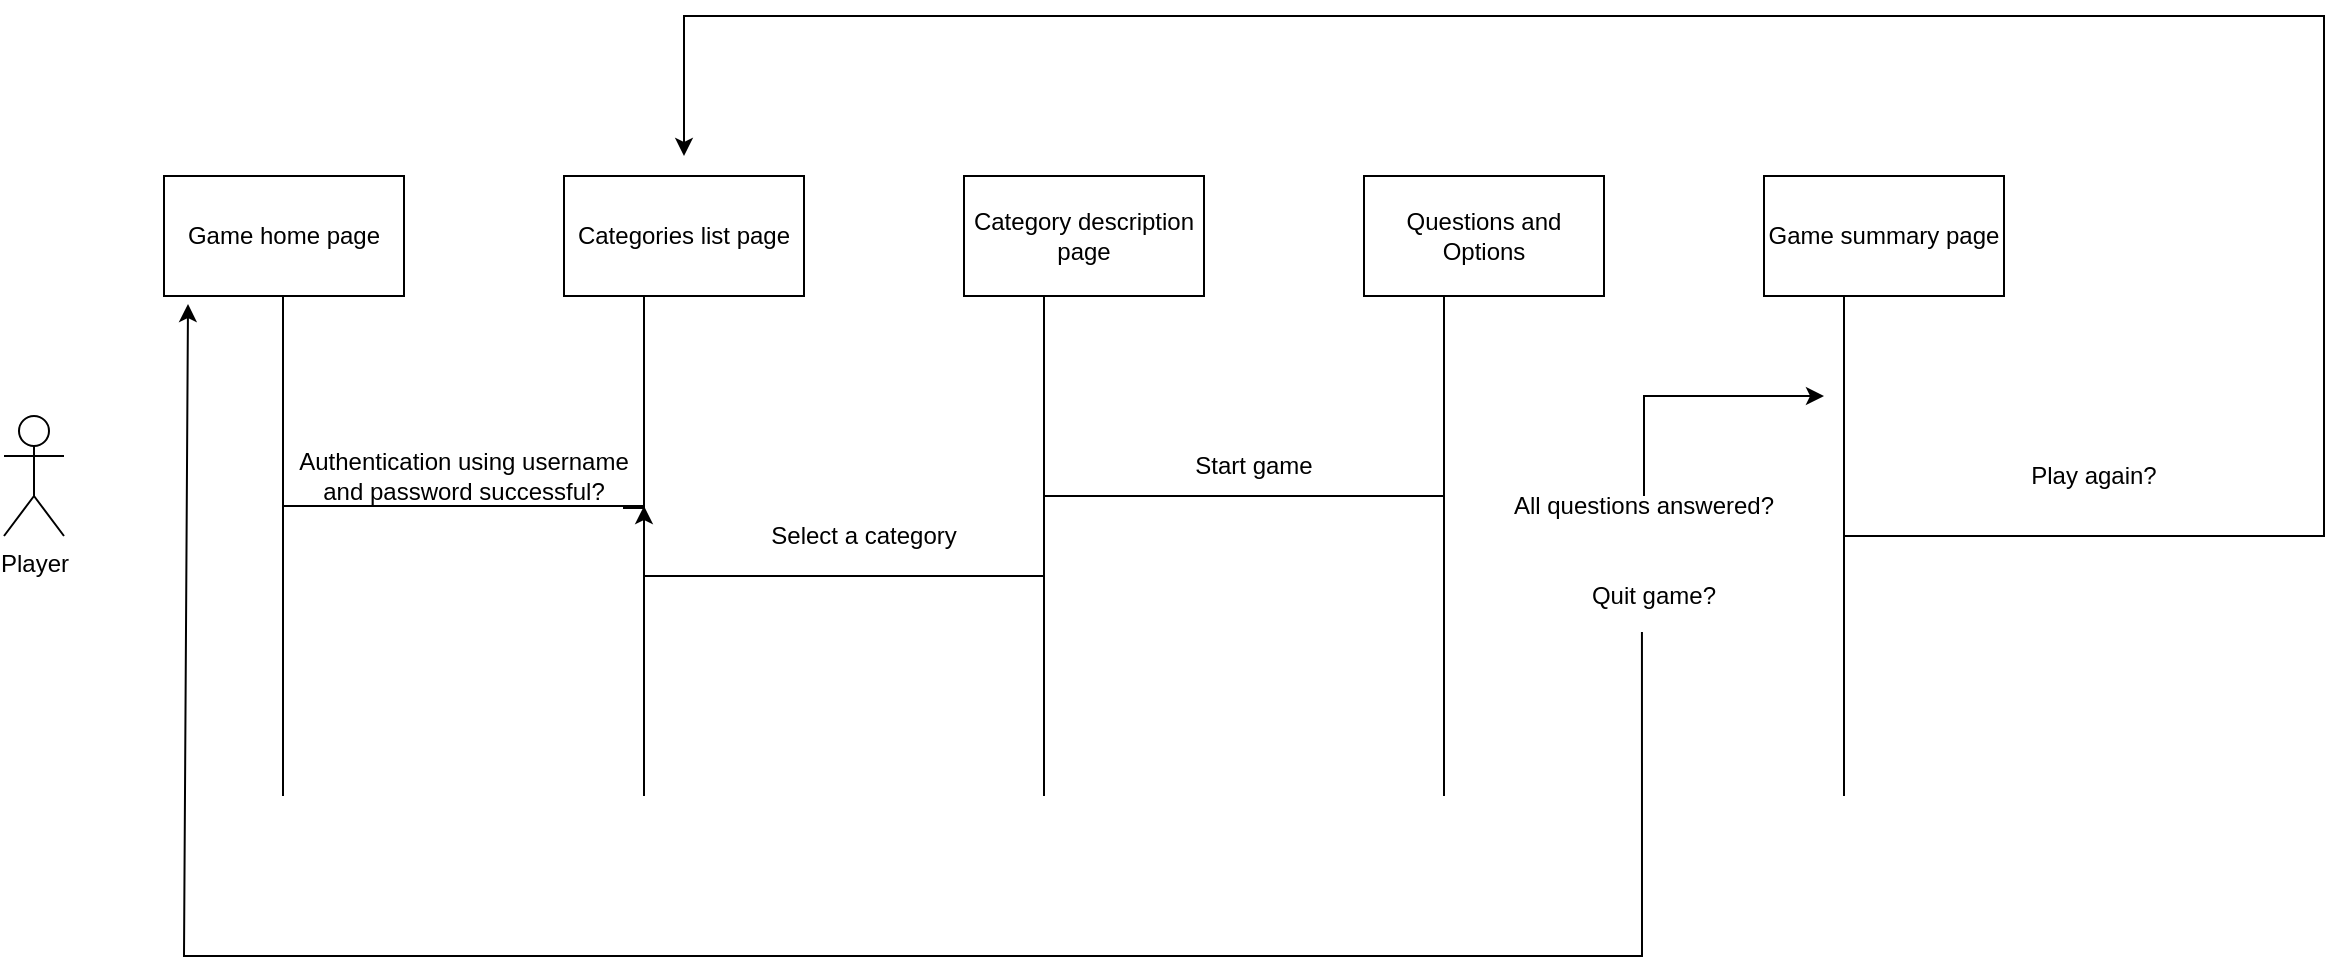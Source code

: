<mxfile version="23.1.4" type="github">
  <diagram name="Page-1" id="N6akpr8zwyQjoeVEOJNr">
    <mxGraphModel dx="1781" dy="1660" grid="1" gridSize="10" guides="1" tooltips="1" connect="1" arrows="1" fold="1" page="1" pageScale="1" pageWidth="827" pageHeight="1169" math="0" shadow="0">
      <root>
        <mxCell id="0" />
        <mxCell id="1" parent="0" />
        <mxCell id="1bGJhoANvmGNd9s85aRn-1" value="Player" style="shape=umlActor;verticalLabelPosition=bottom;verticalAlign=top;html=1;outlineConnect=0;" parent="1" vertex="1">
          <mxGeometry x="-800" y="200" width="30" height="60" as="geometry" />
        </mxCell>
        <mxCell id="1bGJhoANvmGNd9s85aRn-6" value="Game home page" style="rounded=0;whiteSpace=wrap;html=1;" parent="1" vertex="1">
          <mxGeometry x="-720" y="80" width="120" height="60" as="geometry" />
        </mxCell>
        <mxCell id="1bGJhoANvmGNd9s85aRn-7" value="" style="endArrow=none;html=1;rounded=0;entryX=0.5;entryY=1;entryDx=0;entryDy=0;" parent="1" edge="1">
          <mxGeometry width="50" height="50" relative="1" as="geometry">
            <mxPoint x="-660.5" y="390" as="sourcePoint" />
            <mxPoint x="-660.5" y="140" as="targetPoint" />
            <Array as="points" />
          </mxGeometry>
        </mxCell>
        <mxCell id="1bGJhoANvmGNd9s85aRn-8" value="Categories list page" style="rounded=0;whiteSpace=wrap;html=1;" parent="1" vertex="1">
          <mxGeometry x="-520" y="80" width="120" height="60" as="geometry" />
        </mxCell>
        <mxCell id="PMZbHXXu5VQSAtalso63-1" value="" style="endArrow=none;html=1;rounded=0;entryX=0.5;entryY=1;entryDx=0;entryDy=0;" edge="1" parent="1">
          <mxGeometry width="50" height="50" relative="1" as="geometry">
            <mxPoint x="-480" y="390" as="sourcePoint" />
            <mxPoint x="-480" y="140" as="targetPoint" />
            <Array as="points">
              <mxPoint x="-480" y="260" />
            </Array>
          </mxGeometry>
        </mxCell>
        <mxCell id="PMZbHXXu5VQSAtalso63-2" value="" style="endArrow=none;html=1;rounded=0;entryX=1;entryY=1;entryDx=0;entryDy=0;" edge="1" parent="1" target="PMZbHXXu5VQSAtalso63-3">
          <mxGeometry width="50" height="50" relative="1" as="geometry">
            <mxPoint x="-660" y="245" as="sourcePoint" />
            <mxPoint x="-460" y="245" as="targetPoint" />
          </mxGeometry>
        </mxCell>
        <mxCell id="PMZbHXXu5VQSAtalso63-7" style="edgeStyle=orthogonalEdgeStyle;rounded=0;orthogonalLoop=1;jettySize=auto;html=1;exitX=1;exitY=1;exitDx=0;exitDy=0;entryX=1;entryY=1;entryDx=0;entryDy=0;" edge="1" parent="1" source="PMZbHXXu5VQSAtalso63-3" target="PMZbHXXu5VQSAtalso63-3">
          <mxGeometry relative="1" as="geometry">
            <mxPoint x="-420" y="245" as="targetPoint" />
            <Array as="points">
              <mxPoint x="-490" y="245" />
              <mxPoint x="-490" y="246" />
            </Array>
          </mxGeometry>
        </mxCell>
        <mxCell id="PMZbHXXu5VQSAtalso63-3" value="Authentication using username and password successful?" style="text;html=1;align=center;verticalAlign=middle;whiteSpace=wrap;rounded=0;" vertex="1" parent="1">
          <mxGeometry x="-660" y="215" width="180" height="30" as="geometry" />
        </mxCell>
        <mxCell id="PMZbHXXu5VQSAtalso63-4" value="Category description page" style="rounded=0;whiteSpace=wrap;html=1;" vertex="1" parent="1">
          <mxGeometry x="-320" y="80" width="120" height="60" as="geometry" />
        </mxCell>
        <mxCell id="PMZbHXXu5VQSAtalso63-8" value="" style="endArrow=none;html=1;rounded=0;entryX=0.5;entryY=1;entryDx=0;entryDy=0;" edge="1" parent="1">
          <mxGeometry width="50" height="50" relative="1" as="geometry">
            <mxPoint x="-280" y="390" as="sourcePoint" />
            <mxPoint x="-280" y="140" as="targetPoint" />
          </mxGeometry>
        </mxCell>
        <mxCell id="PMZbHXXu5VQSAtalso63-9" value="" style="endArrow=none;html=1;rounded=0;" edge="1" parent="1">
          <mxGeometry width="50" height="50" relative="1" as="geometry">
            <mxPoint x="-480" y="280" as="sourcePoint" />
            <mxPoint x="-280" y="280" as="targetPoint" />
          </mxGeometry>
        </mxCell>
        <mxCell id="PMZbHXXu5VQSAtalso63-12" value="Select a category" style="text;html=1;align=center;verticalAlign=middle;whiteSpace=wrap;rounded=0;" vertex="1" parent="1">
          <mxGeometry x="-420" y="245" width="100" height="30" as="geometry" />
        </mxCell>
        <mxCell id="PMZbHXXu5VQSAtalso63-13" value="Questions and Options" style="rounded=0;whiteSpace=wrap;html=1;" vertex="1" parent="1">
          <mxGeometry x="-120" y="80" width="120" height="60" as="geometry" />
        </mxCell>
        <mxCell id="PMZbHXXu5VQSAtalso63-14" value="" style="endArrow=none;html=1;rounded=0;entryX=0.5;entryY=1;entryDx=0;entryDy=0;" edge="1" parent="1">
          <mxGeometry width="50" height="50" relative="1" as="geometry">
            <mxPoint x="-80" y="390" as="sourcePoint" />
            <mxPoint x="-80" y="140" as="targetPoint" />
          </mxGeometry>
        </mxCell>
        <mxCell id="PMZbHXXu5VQSAtalso63-15" value="" style="endArrow=none;html=1;rounded=0;" edge="1" parent="1">
          <mxGeometry width="50" height="50" relative="1" as="geometry">
            <mxPoint x="-280" y="240" as="sourcePoint" />
            <mxPoint x="-80" y="240" as="targetPoint" />
          </mxGeometry>
        </mxCell>
        <mxCell id="PMZbHXXu5VQSAtalso63-16" value="Start game" style="text;html=1;align=center;verticalAlign=middle;whiteSpace=wrap;rounded=0;" vertex="1" parent="1">
          <mxGeometry x="-230" y="210" width="110" height="30" as="geometry" />
        </mxCell>
        <mxCell id="PMZbHXXu5VQSAtalso63-18" value="Game summary page" style="rounded=0;whiteSpace=wrap;html=1;" vertex="1" parent="1">
          <mxGeometry x="80" y="80" width="120" height="60" as="geometry" />
        </mxCell>
        <mxCell id="PMZbHXXu5VQSAtalso63-19" value="" style="endArrow=none;html=1;rounded=0;entryX=0.5;entryY=1;entryDx=0;entryDy=0;" edge="1" parent="1">
          <mxGeometry width="50" height="50" relative="1" as="geometry">
            <mxPoint x="120" y="390" as="sourcePoint" />
            <mxPoint x="120" y="140" as="targetPoint" />
            <Array as="points">
              <mxPoint x="120" y="270" />
            </Array>
          </mxGeometry>
        </mxCell>
        <mxCell id="PMZbHXXu5VQSAtalso63-20" value="All questions answered?" style="text;html=1;align=center;verticalAlign=middle;whiteSpace=wrap;rounded=0;" vertex="1" parent="1">
          <mxGeometry x="-60" y="230" width="160" height="30" as="geometry" />
        </mxCell>
        <mxCell id="PMZbHXXu5VQSAtalso63-22" value="" style="endArrow=classic;html=1;rounded=0;" edge="1" parent="1">
          <mxGeometry width="50" height="50" relative="1" as="geometry">
            <mxPoint x="20" y="240" as="sourcePoint" />
            <mxPoint x="110" y="190" as="targetPoint" />
            <Array as="points">
              <mxPoint x="20" y="190" />
            </Array>
          </mxGeometry>
        </mxCell>
        <mxCell id="PMZbHXXu5VQSAtalso63-23" value="Quit game?" style="text;html=1;align=center;verticalAlign=middle;whiteSpace=wrap;rounded=0;" vertex="1" parent="1">
          <mxGeometry x="-20" y="275" width="90" height="30" as="geometry" />
        </mxCell>
        <mxCell id="PMZbHXXu5VQSAtalso63-24" value="" style="endArrow=classic;html=1;rounded=0;exitX=0.433;exitY=1.1;exitDx=0;exitDy=0;exitPerimeter=0;entryX=0.1;entryY=1.067;entryDx=0;entryDy=0;entryPerimeter=0;" edge="1" parent="1" source="PMZbHXXu5VQSAtalso63-23" target="1bGJhoANvmGNd9s85aRn-6">
          <mxGeometry width="50" height="50" relative="1" as="geometry">
            <mxPoint y="350" as="sourcePoint" />
            <mxPoint x="-710" y="320" as="targetPoint" />
            <Array as="points">
              <mxPoint x="19" y="470" />
              <mxPoint x="-710" y="470" />
            </Array>
          </mxGeometry>
        </mxCell>
        <mxCell id="PMZbHXXu5VQSAtalso63-25" value="" style="endArrow=classic;html=1;rounded=0;" edge="1" parent="1">
          <mxGeometry width="50" height="50" relative="1" as="geometry">
            <mxPoint x="120" y="260" as="sourcePoint" />
            <mxPoint x="-460" y="70" as="targetPoint" />
            <Array as="points">
              <mxPoint x="360" y="260" />
              <mxPoint x="360" />
              <mxPoint x="-460" />
            </Array>
          </mxGeometry>
        </mxCell>
        <mxCell id="PMZbHXXu5VQSAtalso63-26" value="Play again?" style="text;html=1;align=center;verticalAlign=middle;whiteSpace=wrap;rounded=0;" vertex="1" parent="1">
          <mxGeometry x="180" y="215" width="130" height="30" as="geometry" />
        </mxCell>
      </root>
    </mxGraphModel>
  </diagram>
</mxfile>
